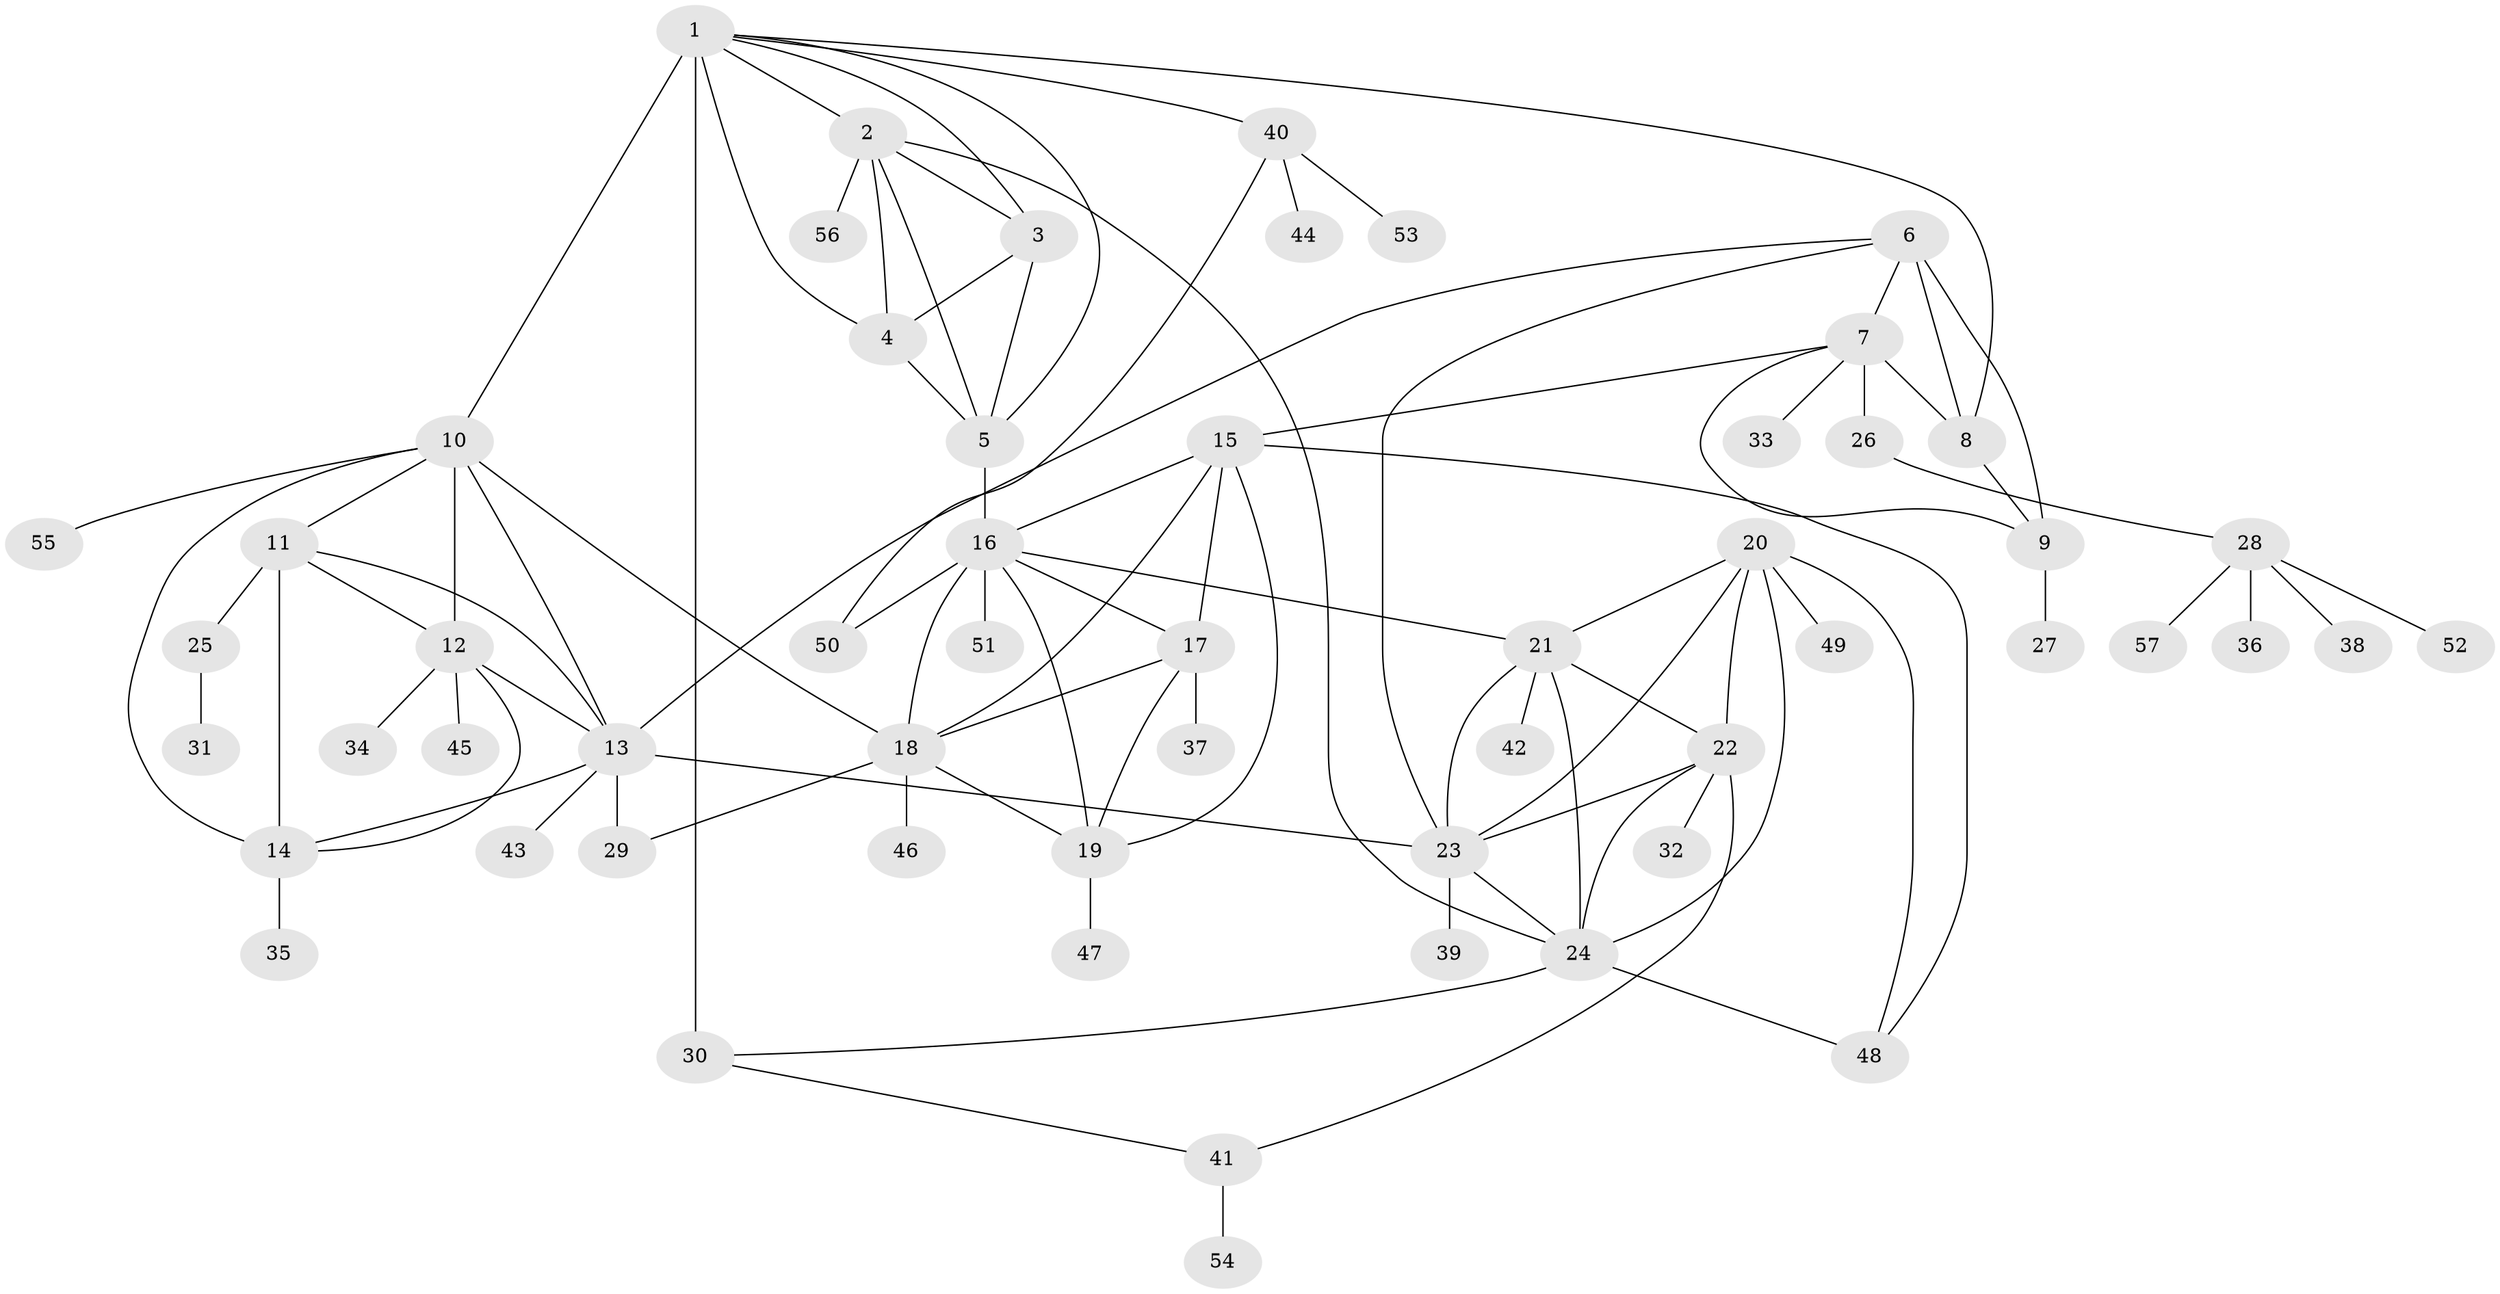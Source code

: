 // original degree distribution, {16: 0.008771929824561403, 9: 0.05263157894736842, 5: 0.03508771929824561, 6: 0.03508771929824561, 8: 0.017543859649122806, 4: 0.017543859649122806, 7: 0.06140350877192982, 10: 0.008771929824561403, 11: 0.008771929824561403, 1: 0.6052631578947368, 2: 0.14035087719298245, 3: 0.008771929824561403}
// Generated by graph-tools (version 1.1) at 2025/37/03/09/25 02:37:13]
// undirected, 57 vertices, 95 edges
graph export_dot {
graph [start="1"]
  node [color=gray90,style=filled];
  1;
  2;
  3;
  4;
  5;
  6;
  7;
  8;
  9;
  10;
  11;
  12;
  13;
  14;
  15;
  16;
  17;
  18;
  19;
  20;
  21;
  22;
  23;
  24;
  25;
  26;
  27;
  28;
  29;
  30;
  31;
  32;
  33;
  34;
  35;
  36;
  37;
  38;
  39;
  40;
  41;
  42;
  43;
  44;
  45;
  46;
  47;
  48;
  49;
  50;
  51;
  52;
  53;
  54;
  55;
  56;
  57;
  1 -- 2 [weight=1.0];
  1 -- 3 [weight=1.0];
  1 -- 4 [weight=1.0];
  1 -- 5 [weight=1.0];
  1 -- 8 [weight=1.0];
  1 -- 10 [weight=1.0];
  1 -- 30 [weight=8.0];
  1 -- 40 [weight=1.0];
  2 -- 3 [weight=1.0];
  2 -- 4 [weight=1.0];
  2 -- 5 [weight=1.0];
  2 -- 24 [weight=1.0];
  2 -- 56 [weight=3.0];
  3 -- 4 [weight=1.0];
  3 -- 5 [weight=1.0];
  4 -- 5 [weight=2.0];
  5 -- 16 [weight=2.0];
  6 -- 7 [weight=2.0];
  6 -- 8 [weight=2.0];
  6 -- 9 [weight=2.0];
  6 -- 13 [weight=1.0];
  6 -- 23 [weight=1.0];
  7 -- 8 [weight=1.0];
  7 -- 9 [weight=1.0];
  7 -- 15 [weight=1.0];
  7 -- 26 [weight=1.0];
  7 -- 33 [weight=1.0];
  8 -- 9 [weight=1.0];
  9 -- 27 [weight=4.0];
  10 -- 11 [weight=1.0];
  10 -- 12 [weight=1.0];
  10 -- 13 [weight=1.0];
  10 -- 14 [weight=1.0];
  10 -- 18 [weight=1.0];
  10 -- 55 [weight=1.0];
  11 -- 12 [weight=1.0];
  11 -- 13 [weight=1.0];
  11 -- 14 [weight=4.0];
  11 -- 25 [weight=1.0];
  12 -- 13 [weight=1.0];
  12 -- 14 [weight=1.0];
  12 -- 34 [weight=1.0];
  12 -- 45 [weight=1.0];
  13 -- 14 [weight=1.0];
  13 -- 23 [weight=1.0];
  13 -- 29 [weight=1.0];
  13 -- 43 [weight=2.0];
  14 -- 35 [weight=1.0];
  15 -- 16 [weight=1.0];
  15 -- 17 [weight=1.0];
  15 -- 18 [weight=1.0];
  15 -- 19 [weight=1.0];
  15 -- 48 [weight=1.0];
  16 -- 17 [weight=1.0];
  16 -- 18 [weight=1.0];
  16 -- 19 [weight=1.0];
  16 -- 21 [weight=1.0];
  16 -- 50 [weight=2.0];
  16 -- 51 [weight=1.0];
  17 -- 18 [weight=1.0];
  17 -- 19 [weight=1.0];
  17 -- 37 [weight=2.0];
  18 -- 19 [weight=1.0];
  18 -- 29 [weight=2.0];
  18 -- 46 [weight=1.0];
  19 -- 47 [weight=2.0];
  20 -- 21 [weight=1.0];
  20 -- 22 [weight=1.0];
  20 -- 23 [weight=1.0];
  20 -- 24 [weight=1.0];
  20 -- 48 [weight=1.0];
  20 -- 49 [weight=2.0];
  21 -- 22 [weight=1.0];
  21 -- 23 [weight=1.0];
  21 -- 24 [weight=1.0];
  21 -- 42 [weight=1.0];
  22 -- 23 [weight=1.0];
  22 -- 24 [weight=1.0];
  22 -- 32 [weight=1.0];
  22 -- 41 [weight=1.0];
  23 -- 24 [weight=1.0];
  23 -- 39 [weight=2.0];
  24 -- 30 [weight=1.0];
  24 -- 48 [weight=2.0];
  25 -- 31 [weight=1.0];
  26 -- 28 [weight=1.0];
  28 -- 36 [weight=1.0];
  28 -- 38 [weight=1.0];
  28 -- 52 [weight=1.0];
  28 -- 57 [weight=1.0];
  30 -- 41 [weight=1.0];
  40 -- 44 [weight=1.0];
  40 -- 50 [weight=1.0];
  40 -- 53 [weight=1.0];
  41 -- 54 [weight=1.0];
}

